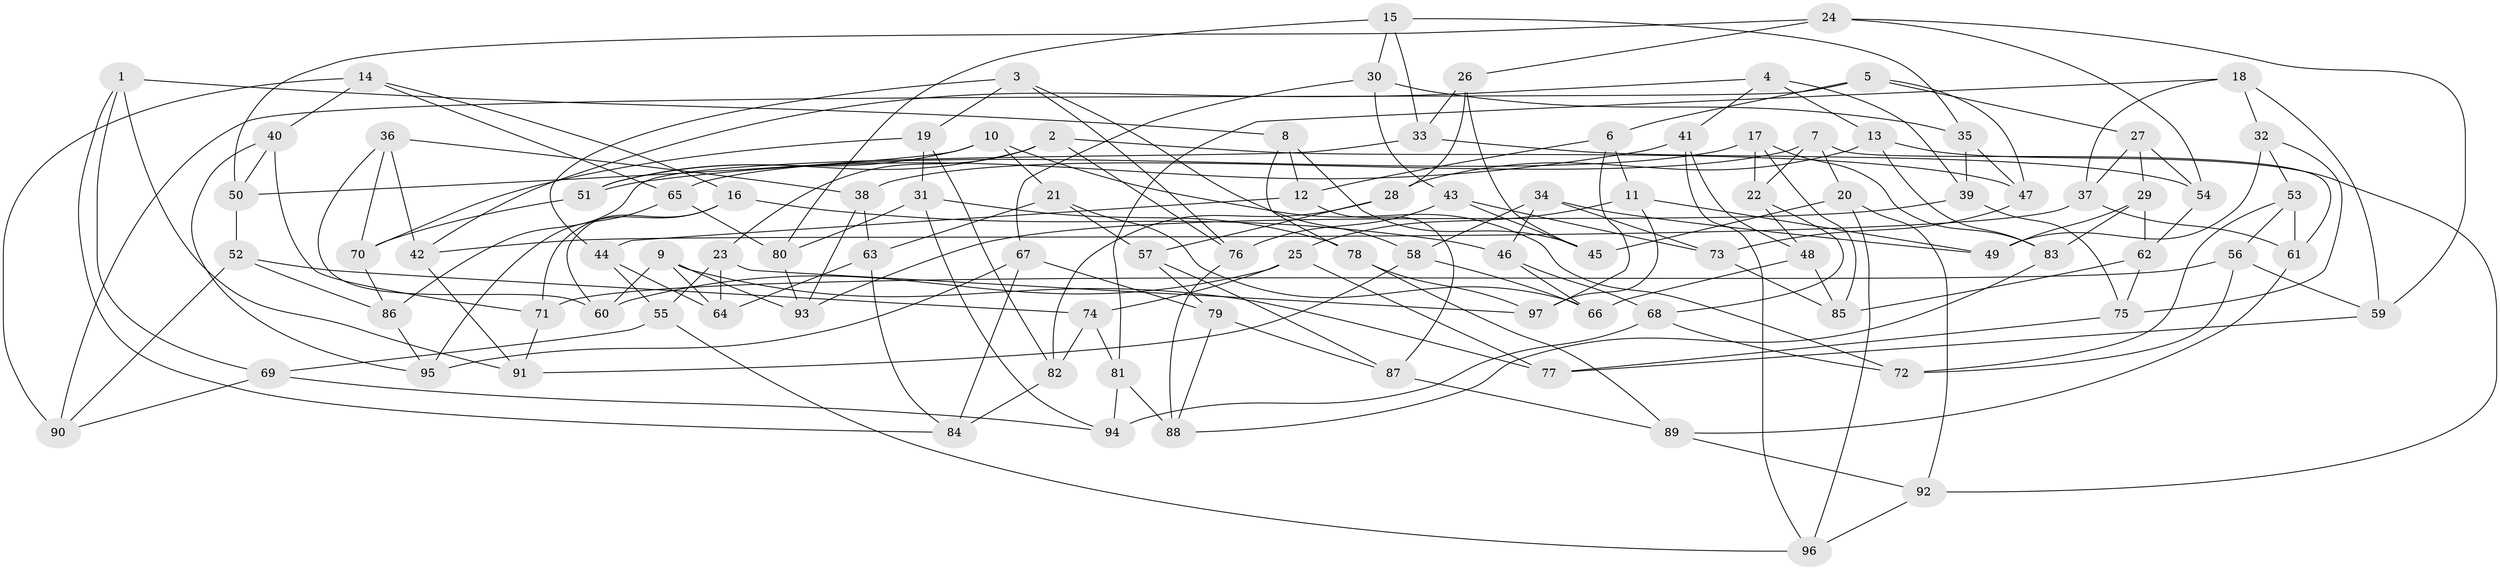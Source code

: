 // coarse degree distribution, {6: 0.5689655172413793, 5: 0.10344827586206896, 4: 0.3275862068965517}
// Generated by graph-tools (version 1.1) at 2025/42/03/06/25 10:42:17]
// undirected, 97 vertices, 194 edges
graph export_dot {
graph [start="1"]
  node [color=gray90,style=filled];
  1;
  2;
  3;
  4;
  5;
  6;
  7;
  8;
  9;
  10;
  11;
  12;
  13;
  14;
  15;
  16;
  17;
  18;
  19;
  20;
  21;
  22;
  23;
  24;
  25;
  26;
  27;
  28;
  29;
  30;
  31;
  32;
  33;
  34;
  35;
  36;
  37;
  38;
  39;
  40;
  41;
  42;
  43;
  44;
  45;
  46;
  47;
  48;
  49;
  50;
  51;
  52;
  53;
  54;
  55;
  56;
  57;
  58;
  59;
  60;
  61;
  62;
  63;
  64;
  65;
  66;
  67;
  68;
  69;
  70;
  71;
  72;
  73;
  74;
  75;
  76;
  77;
  78;
  79;
  80;
  81;
  82;
  83;
  84;
  85;
  86;
  87;
  88;
  89;
  90;
  91;
  92;
  93;
  94;
  95;
  96;
  97;
  1 -- 91;
  1 -- 84;
  1 -- 69;
  1 -- 8;
  2 -- 47;
  2 -- 23;
  2 -- 76;
  2 -- 51;
  3 -- 19;
  3 -- 58;
  3 -- 76;
  3 -- 44;
  4 -- 41;
  4 -- 39;
  4 -- 13;
  4 -- 42;
  5 -- 6;
  5 -- 27;
  5 -- 47;
  5 -- 90;
  6 -- 11;
  6 -- 12;
  6 -- 97;
  7 -- 61;
  7 -- 22;
  7 -- 38;
  7 -- 20;
  8 -- 12;
  8 -- 78;
  8 -- 45;
  9 -- 64;
  9 -- 60;
  9 -- 77;
  9 -- 93;
  10 -- 50;
  10 -- 72;
  10 -- 51;
  10 -- 21;
  11 -- 97;
  11 -- 25;
  11 -- 49;
  12 -- 44;
  12 -- 87;
  13 -- 28;
  13 -- 92;
  13 -- 83;
  14 -- 16;
  14 -- 90;
  14 -- 40;
  14 -- 65;
  15 -- 30;
  15 -- 80;
  15 -- 33;
  15 -- 35;
  16 -- 71;
  16 -- 46;
  16 -- 60;
  17 -- 65;
  17 -- 22;
  17 -- 83;
  17 -- 85;
  18 -- 37;
  18 -- 32;
  18 -- 59;
  18 -- 81;
  19 -- 70;
  19 -- 31;
  19 -- 82;
  20 -- 96;
  20 -- 92;
  20 -- 45;
  21 -- 63;
  21 -- 66;
  21 -- 57;
  22 -- 48;
  22 -- 68;
  23 -- 64;
  23 -- 55;
  23 -- 97;
  24 -- 50;
  24 -- 59;
  24 -- 26;
  24 -- 54;
  25 -- 60;
  25 -- 77;
  25 -- 74;
  26 -- 45;
  26 -- 33;
  26 -- 28;
  27 -- 37;
  27 -- 54;
  27 -- 29;
  28 -- 57;
  28 -- 82;
  29 -- 62;
  29 -- 49;
  29 -- 83;
  30 -- 43;
  30 -- 67;
  30 -- 35;
  31 -- 78;
  31 -- 80;
  31 -- 94;
  32 -- 49;
  32 -- 53;
  32 -- 75;
  33 -- 54;
  33 -- 86;
  34 -- 49;
  34 -- 46;
  34 -- 58;
  34 -- 73;
  35 -- 39;
  35 -- 47;
  36 -- 38;
  36 -- 70;
  36 -- 42;
  36 -- 60;
  37 -- 42;
  37 -- 61;
  38 -- 93;
  38 -- 63;
  39 -- 93;
  39 -- 75;
  40 -- 71;
  40 -- 95;
  40 -- 50;
  41 -- 96;
  41 -- 48;
  41 -- 51;
  42 -- 91;
  43 -- 45;
  43 -- 76;
  43 -- 73;
  44 -- 64;
  44 -- 55;
  46 -- 66;
  46 -- 68;
  47 -- 73;
  48 -- 85;
  48 -- 66;
  50 -- 52;
  51 -- 70;
  52 -- 74;
  52 -- 90;
  52 -- 86;
  53 -- 72;
  53 -- 61;
  53 -- 56;
  54 -- 62;
  55 -- 69;
  55 -- 96;
  56 -- 71;
  56 -- 72;
  56 -- 59;
  57 -- 79;
  57 -- 87;
  58 -- 66;
  58 -- 91;
  59 -- 77;
  61 -- 89;
  62 -- 85;
  62 -- 75;
  63 -- 84;
  63 -- 64;
  65 -- 95;
  65 -- 80;
  67 -- 95;
  67 -- 84;
  67 -- 79;
  68 -- 72;
  68 -- 94;
  69 -- 90;
  69 -- 94;
  70 -- 86;
  71 -- 91;
  73 -- 85;
  74 -- 82;
  74 -- 81;
  75 -- 77;
  76 -- 88;
  78 -- 89;
  78 -- 97;
  79 -- 87;
  79 -- 88;
  80 -- 93;
  81 -- 88;
  81 -- 94;
  82 -- 84;
  83 -- 88;
  86 -- 95;
  87 -- 89;
  89 -- 92;
  92 -- 96;
}

